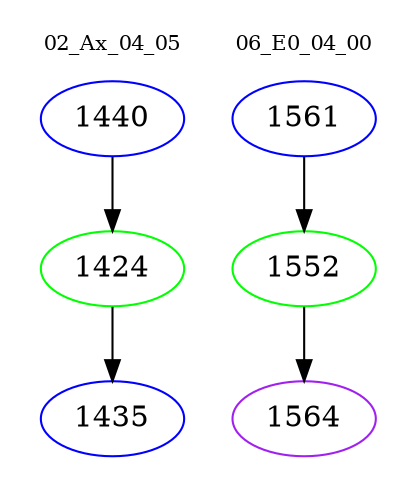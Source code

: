 digraph{
subgraph cluster_0 {
color = white
label = "02_Ax_04_05";
fontsize=10;
T0_1440 [label="1440", color="blue"]
T0_1440 -> T0_1424 [color="black"]
T0_1424 [label="1424", color="green"]
T0_1424 -> T0_1435 [color="black"]
T0_1435 [label="1435", color="blue"]
}
subgraph cluster_1 {
color = white
label = "06_E0_04_00";
fontsize=10;
T1_1561 [label="1561", color="blue"]
T1_1561 -> T1_1552 [color="black"]
T1_1552 [label="1552", color="green"]
T1_1552 -> T1_1564 [color="black"]
T1_1564 [label="1564", color="purple"]
}
}
